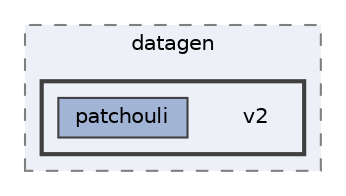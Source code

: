 digraph "v2"
{
 // LATEX_PDF_SIZE
  bgcolor="transparent";
  edge [fontname=Helvetica,fontsize=10,labelfontname=Helvetica,labelfontsize=10];
  node [fontname=Helvetica,fontsize=10,shape=box,height=0.2,width=0.4];
  compound=true
  subgraph clusterdir_cd1c321fd7f5cdcbf21c7f6825a09975 {
    graph [ bgcolor="#edf0f7", pencolor="grey50", label="datagen", fontname=Helvetica,fontsize=10 style="filled,dashed", URL="dir_cd1c321fd7f5cdcbf21c7f6825a09975.html",tooltip=""]
  subgraph clusterdir_588832b385842176c3d8185d1a0ffb72 {
    graph [ bgcolor="#edf0f7", pencolor="grey25", label="", fontname=Helvetica,fontsize=10 style="filled,bold", URL="dir_588832b385842176c3d8185d1a0ffb72.html",tooltip=""]
    dir_588832b385842176c3d8185d1a0ffb72 [shape=plaintext, label="v2"];
  dir_e059f8bc43d69febbb99554558c2c004 [label="patchouli", fillcolor="#a2b4d6", color="grey25", style="filled", URL="dir_e059f8bc43d69febbb99554558c2c004.html",tooltip=""];
  }
  }
}
